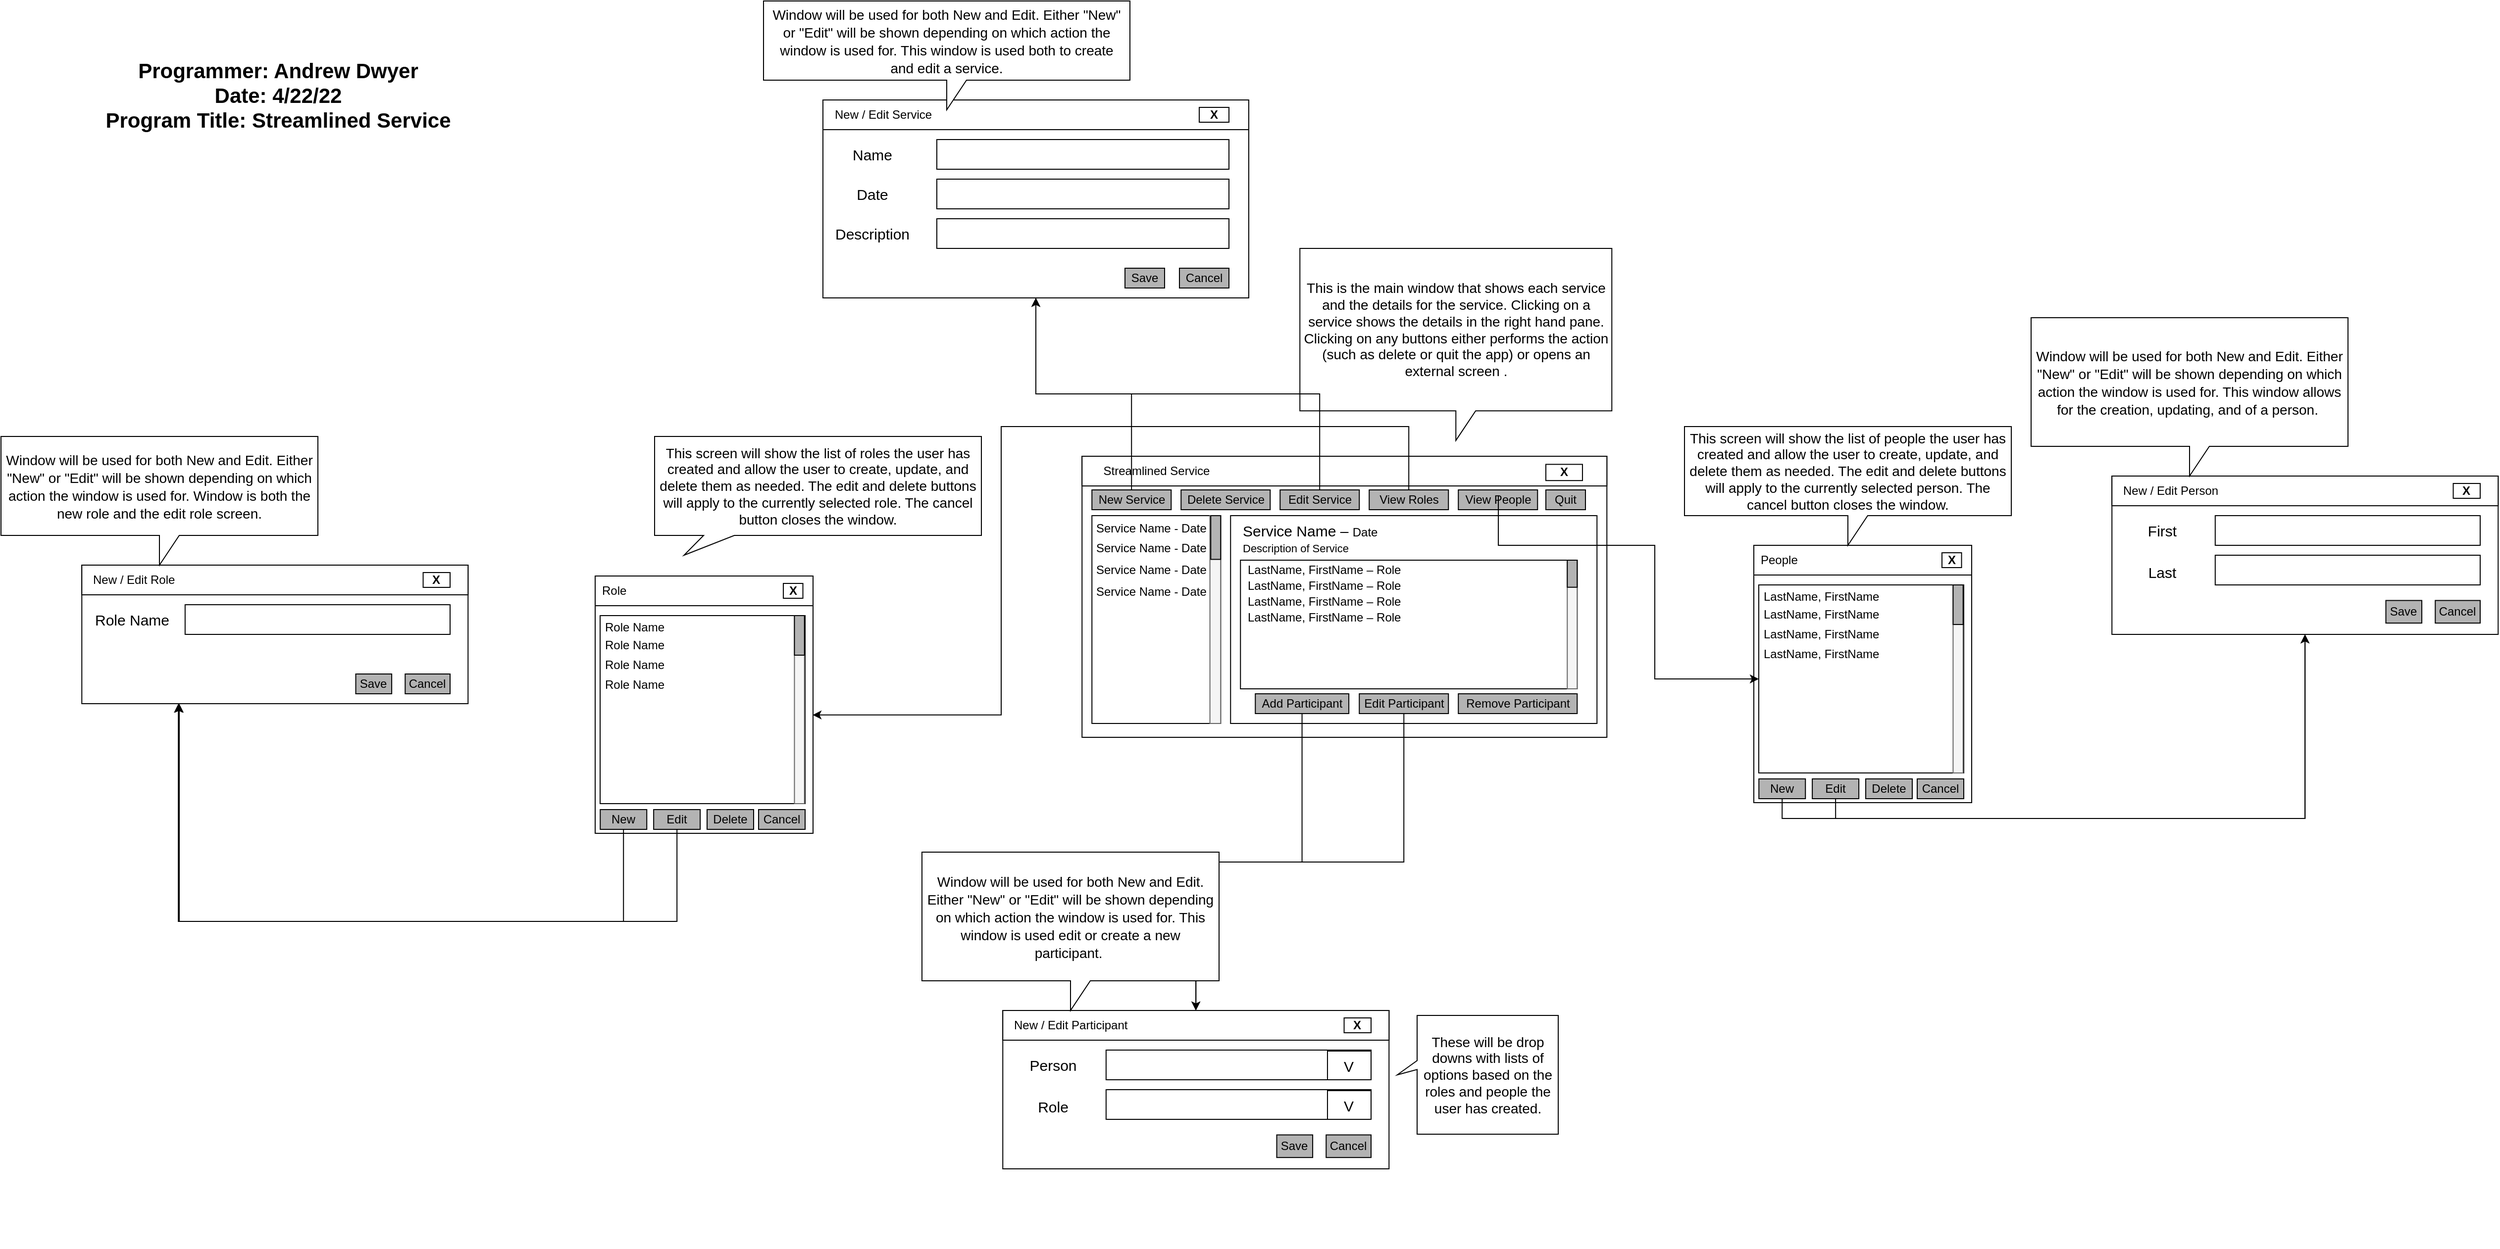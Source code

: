 <mxfile version="17.4.5" type="github">
  <diagram id="4OQi59Qm8AY1YfnPW1HK" name="Page-1">
    <mxGraphModel dx="1351" dy="841" grid="1" gridSize="10" guides="1" tooltips="1" connect="1" arrows="1" fold="1" page="1" pageScale="1" pageWidth="850" pageHeight="1100" math="0" shadow="0">
      <root>
        <mxCell id="0" />
        <mxCell id="1" parent="0" />
        <mxCell id="Rd3qPR3GxqKm1jp_kwzv-121" value="" style="group;" parent="1" vertex="1" connectable="0">
          <mxGeometry x="2060" y="400" width="471.63" height="330" as="geometry" />
        </mxCell>
        <mxCell id="Rd3qPR3GxqKm1jp_kwzv-69" value="" style="whiteSpace=wrap;html=1;container=1;" parent="Rd3qPR3GxqKm1jp_kwzv-121" vertex="1">
          <mxGeometry x="81.63" y="100" width="390" height="160" as="geometry" />
        </mxCell>
        <mxCell id="Rd3qPR3GxqKm1jp_kwzv-71" value="Save" style="whiteSpace=wrap;html=1;strokeColor=default;fillColor=#B3B3B3;" parent="Rd3qPR3GxqKm1jp_kwzv-69" vertex="1">
          <mxGeometry x="276.628" y="125.714" width="36.279" height="22.857" as="geometry" />
        </mxCell>
        <mxCell id="Rd3qPR3GxqKm1jp_kwzv-72" value="Cancel" style="whiteSpace=wrap;html=1;strokeColor=default;fillColor=#B3B3B3;" parent="Rd3qPR3GxqKm1jp_kwzv-69" vertex="1">
          <mxGeometry x="326.512" y="125.714" width="45.349" height="22.857" as="geometry" />
        </mxCell>
        <mxCell id="Rd3qPR3GxqKm1jp_kwzv-80" value="&lt;font style=&quot;font-size: 15px&quot;&gt;Last&lt;/font&gt;" style="text;html=1;strokeColor=none;fillColor=none;align=center;verticalAlign=middle;whiteSpace=wrap;fontSize=15;" parent="Rd3qPR3GxqKm1jp_kwzv-69" vertex="1">
          <mxGeometry x="9.07" y="79.999" width="82.56" height="34.286" as="geometry" />
        </mxCell>
        <mxCell id="Rd3qPR3GxqKm1jp_kwzv-73" value="" style="whiteSpace=wrap;html=1;" parent="Rd3qPR3GxqKm1jp_kwzv-121" vertex="1">
          <mxGeometry x="81.63" y="100" width="390.0" height="30" as="geometry" />
        </mxCell>
        <mxCell id="Rd3qPR3GxqKm1jp_kwzv-74" value="&lt;span&gt;New / Edit Person&lt;br&gt;&lt;/span&gt;" style="whiteSpace=wrap;html=1;fillColor=#FFFFFF;strokeColor=none;align=left;" parent="Rd3qPR3GxqKm1jp_kwzv-121" vertex="1">
          <mxGeometry x="90.7" y="105" width="299.302" height="20" as="geometry" />
        </mxCell>
        <mxCell id="Rd3qPR3GxqKm1jp_kwzv-75" value="&lt;b&gt;X&lt;/b&gt;" style="whiteSpace=wrap;html=1;fillColor=#FFFFFF;" parent="Rd3qPR3GxqKm1jp_kwzv-121" vertex="1">
          <mxGeometry x="426.281" y="107.5" width="27.209" height="15" as="geometry" />
        </mxCell>
        <mxCell id="Rd3qPR3GxqKm1jp_kwzv-76" value="&lt;font style=&quot;font-size: 15px&quot;&gt;First&lt;/font&gt;" style="text;html=1;strokeColor=none;fillColor=none;align=center;verticalAlign=middle;whiteSpace=wrap;fontSize=15;" parent="Rd3qPR3GxqKm1jp_kwzv-121" vertex="1">
          <mxGeometry x="90.7" y="140" width="82.56" height="30" as="geometry" />
        </mxCell>
        <mxCell id="Rd3qPR3GxqKm1jp_kwzv-77" value="" style="whiteSpace=wrap;html=1;" parent="Rd3qPR3GxqKm1jp_kwzv-121" vertex="1">
          <mxGeometry x="185.932" y="140" width="267.558" height="30" as="geometry" />
        </mxCell>
        <mxCell id="Rd3qPR3GxqKm1jp_kwzv-78" value="&lt;font style=&quot;font-size: 14px&quot;&gt;Window will be used for both New and Edit. Either &quot;New&quot; or &quot;Edit&quot; will be shown depending on which action the window is used for. This window allows for the creation, updating, and of a person.&amp;nbsp;&lt;/font&gt;" style="shape=callout;whiteSpace=wrap;html=1;perimeter=calloutPerimeter;fontSize=15;" parent="Rd3qPR3GxqKm1jp_kwzv-121" vertex="1">
          <mxGeometry y="-60" width="320" height="160" as="geometry" />
        </mxCell>
        <mxCell id="Rd3qPR3GxqKm1jp_kwzv-81" value="" style="whiteSpace=wrap;html=1;" parent="Rd3qPR3GxqKm1jp_kwzv-121" vertex="1">
          <mxGeometry x="185.932" y="180" width="267.558" height="30" as="geometry" />
        </mxCell>
        <mxCell id="Rd3qPR3GxqKm1jp_kwzv-124" value="" style="group;" parent="1" vertex="1" connectable="0">
          <mxGeometry x="10" y="490" width="471.63" height="320" as="geometry" />
        </mxCell>
        <mxCell id="Rd3qPR3GxqKm1jp_kwzv-54" value="" style="whiteSpace=wrap;html=1;container=1;" parent="Rd3qPR3GxqKm1jp_kwzv-124" vertex="1">
          <mxGeometry x="81.63" y="100" width="390" height="140" as="geometry" />
        </mxCell>
        <mxCell id="Rd3qPR3GxqKm1jp_kwzv-65" value="Save" style="whiteSpace=wrap;html=1;strokeColor=default;fillColor=#B3B3B3;" parent="Rd3qPR3GxqKm1jp_kwzv-54" vertex="1">
          <mxGeometry x="276.628" y="110" width="36.279" height="20" as="geometry" />
        </mxCell>
        <mxCell id="Rd3qPR3GxqKm1jp_kwzv-64" value="Cancel" style="whiteSpace=wrap;html=1;strokeColor=default;fillColor=#B3B3B3;" parent="Rd3qPR3GxqKm1jp_kwzv-54" vertex="1">
          <mxGeometry x="326.512" y="110" width="45.349" height="20" as="geometry" />
        </mxCell>
        <mxCell id="Rd3qPR3GxqKm1jp_kwzv-55" value="" style="whiteSpace=wrap;html=1;" parent="Rd3qPR3GxqKm1jp_kwzv-124" vertex="1">
          <mxGeometry x="81.63" y="100" width="390.0" height="30" as="geometry" />
        </mxCell>
        <mxCell id="Rd3qPR3GxqKm1jp_kwzv-56" value="&lt;span&gt;New / Edit Role&lt;br&gt;&lt;/span&gt;" style="whiteSpace=wrap;html=1;fillColor=#FFFFFF;strokeColor=none;align=left;" parent="Rd3qPR3GxqKm1jp_kwzv-124" vertex="1">
          <mxGeometry x="90.7" y="105" width="299.302" height="20" as="geometry" />
        </mxCell>
        <mxCell id="Rd3qPR3GxqKm1jp_kwzv-57" value="&lt;b&gt;X&lt;/b&gt;" style="whiteSpace=wrap;html=1;fillColor=#FFFFFF;" parent="Rd3qPR3GxqKm1jp_kwzv-124" vertex="1">
          <mxGeometry x="426.281" y="107.5" width="27.209" height="15" as="geometry" />
        </mxCell>
        <mxCell id="Rd3qPR3GxqKm1jp_kwzv-58" value="&lt;font style=&quot;font-size: 15px&quot;&gt;Role Name&lt;/font&gt;" style="text;html=1;strokeColor=none;fillColor=none;align=center;verticalAlign=middle;whiteSpace=wrap;fontSize=15;" parent="Rd3qPR3GxqKm1jp_kwzv-124" vertex="1">
          <mxGeometry x="90.7" y="140" width="82.56" height="30" as="geometry" />
        </mxCell>
        <mxCell id="Rd3qPR3GxqKm1jp_kwzv-59" value="" style="whiteSpace=wrap;html=1;" parent="Rd3qPR3GxqKm1jp_kwzv-124" vertex="1">
          <mxGeometry x="185.932" y="140" width="267.558" height="30" as="geometry" />
        </mxCell>
        <mxCell id="Rd3qPR3GxqKm1jp_kwzv-67" value="&lt;font style=&quot;font-size: 14px&quot;&gt;Window will be used for both New and Edit. Either &quot;New&quot; or &quot;Edit&quot; will be shown depending on which action the window is used for. Window is both the new role and the edit role screen.&lt;/font&gt;" style="shape=callout;whiteSpace=wrap;html=1;perimeter=calloutPerimeter;fontSize=15;" parent="Rd3qPR3GxqKm1jp_kwzv-124" vertex="1">
          <mxGeometry y="-30" width="320" height="130" as="geometry" />
        </mxCell>
        <mxCell id="Rd3qPR3GxqKm1jp_kwzv-141" value="" style="group;" parent="1" vertex="1" connectable="0">
          <mxGeometry x="1101.63" y="270" width="535" height="494" as="geometry" />
        </mxCell>
        <mxCell id="vdjSKUOgppkRG0CxjOew-1" value="" style="whiteSpace=wrap;html=1;" parent="Rd3qPR3GxqKm1jp_kwzv-141" vertex="1">
          <mxGeometry y="210" width="530" height="284" as="geometry" />
        </mxCell>
        <mxCell id="E74i4Yss6tRuVbI0QfsG-2" value="" style="whiteSpace=wrap;html=1;" parent="Rd3qPR3GxqKm1jp_kwzv-141" vertex="1">
          <mxGeometry y="210" width="530" height="30" as="geometry" />
        </mxCell>
        <mxCell id="E74i4Yss6tRuVbI0QfsG-7" value="&lt;span&gt;Streamlined Service&lt;/span&gt;" style="whiteSpace=wrap;html=1;fillColor=#FFFFFF;strokeColor=none;" parent="Rd3qPR3GxqKm1jp_kwzv-141" vertex="1">
          <mxGeometry x="7.206" y="214.082" width="135.581" height="21.846" as="geometry" />
        </mxCell>
        <mxCell id="E74i4Yss6tRuVbI0QfsG-8" value="&lt;b&gt;X&lt;/b&gt;" style="whiteSpace=wrap;html=1;fillColor=#FFFFFF;" parent="Rd3qPR3GxqKm1jp_kwzv-141" vertex="1">
          <mxGeometry x="468.372" y="218.192" width="36.977" height="16.385" as="geometry" />
        </mxCell>
        <mxCell id="E74i4Yss6tRuVbI0QfsG-9" value="" style="whiteSpace=wrap;html=1;fillColor=#FFFFFF;imageAspect=1;" parent="Rd3qPR3GxqKm1jp_kwzv-141" vertex="1">
          <mxGeometry x="150" y="270" width="370" height="210" as="geometry" />
        </mxCell>
        <mxCell id="E74i4Yss6tRuVbI0QfsG-20" value="" style="group;strokeColor=none;" parent="Rd3qPR3GxqKm1jp_kwzv-141" vertex="1" connectable="0">
          <mxGeometry x="10" y="270" width="130" height="210" as="geometry" />
        </mxCell>
        <mxCell id="E74i4Yss6tRuVbI0QfsG-18" value="" style="group;" parent="E74i4Yss6tRuVbI0QfsG-20" vertex="1" connectable="0">
          <mxGeometry width="130" height="210.0" as="geometry" />
        </mxCell>
        <mxCell id="E74i4Yss6tRuVbI0QfsG-14" value="" style="whiteSpace=wrap;html=1;fillColor=#FFFFFF;" parent="E74i4Yss6tRuVbI0QfsG-18" vertex="1">
          <mxGeometry width="130" height="210.0" as="geometry" />
        </mxCell>
        <mxCell id="E74i4Yss6tRuVbI0QfsG-15" value="" style="whiteSpace=wrap;html=1;fillColor=#f5f5f5;fontColor=#333333;strokeColor=#666666;" parent="E74i4Yss6tRuVbI0QfsG-18" vertex="1">
          <mxGeometry x="119.167" width="10.833" height="210.0" as="geometry" />
        </mxCell>
        <mxCell id="E74i4Yss6tRuVbI0QfsG-23" value="Service Name - Date" style="whiteSpace=wrap;html=1;align=left;strokeColor=none;" parent="E74i4Yss6tRuVbI0QfsG-18" vertex="1">
          <mxGeometry x="2" y="66.316" width="116" height="22.105" as="geometry" />
        </mxCell>
        <mxCell id="E74i4Yss6tRuVbI0QfsG-22" value="Service Name - Date" style="whiteSpace=wrap;html=1;align=left;strokeColor=none;" parent="E74i4Yss6tRuVbI0QfsG-18" vertex="1">
          <mxGeometry x="2" y="44.211" width="116" height="22.105" as="geometry" />
        </mxCell>
        <mxCell id="E74i4Yss6tRuVbI0QfsG-21" value="Service Name - Date" style="whiteSpace=wrap;html=1;align=left;strokeColor=none;" parent="E74i4Yss6tRuVbI0QfsG-18" vertex="1">
          <mxGeometry x="2" y="22.105" width="116" height="22.105" as="geometry" />
        </mxCell>
        <mxCell id="E74i4Yss6tRuVbI0QfsG-16" value="" style="whiteSpace=wrap;html=1;fillColor=#B3B3B3;" parent="E74i4Yss6tRuVbI0QfsG-18" vertex="1">
          <mxGeometry x="120" width="10" height="44.211" as="geometry" />
        </mxCell>
        <mxCell id="E74i4Yss6tRuVbI0QfsG-17" value="Service Name - Date" style="whiteSpace=wrap;html=1;align=left;strokeColor=none;" parent="E74i4Yss6tRuVbI0QfsG-20" vertex="1">
          <mxGeometry x="2" y="2.211" width="116" height="22.105" as="geometry" />
        </mxCell>
        <mxCell id="E74i4Yss6tRuVbI0QfsG-27" value="New Service" style="whiteSpace=wrap;html=1;strokeColor=default;fillColor=#B3B3B3;" parent="Rd3qPR3GxqKm1jp_kwzv-141" vertex="1">
          <mxGeometry x="10" y="244" width="80" height="20" as="geometry" />
        </mxCell>
        <mxCell id="Rd3qPR3GxqKm1jp_kwzv-98" value="Service Name – &lt;font style=&quot;font-size: 12px&quot;&gt;Date&lt;/font&gt;" style="text;html=1;strokeColor=none;fillColor=none;align=left;verticalAlign=middle;whiteSpace=wrap;fontSize=15;" parent="Rd3qPR3GxqKm1jp_kwzv-141" vertex="1">
          <mxGeometry x="160" y="270" width="140" height="30" as="geometry" />
        </mxCell>
        <mxCell id="Rd3qPR3GxqKm1jp_kwzv-101" value="Description of Service" style="text;html=1;strokeColor=none;fillColor=none;align=left;verticalAlign=middle;whiteSpace=wrap;fontSize=11;" parent="Rd3qPR3GxqKm1jp_kwzv-141" vertex="1">
          <mxGeometry x="160" y="290" width="331" height="25" as="geometry" />
        </mxCell>
        <mxCell id="Rd3qPR3GxqKm1jp_kwzv-112" value="Add&amp;nbsp;Participant" style="whiteSpace=wrap;html=1;strokeColor=default;fillColor=#B3B3B3;" parent="Rd3qPR3GxqKm1jp_kwzv-141" vertex="1">
          <mxGeometry x="175" y="450" width="94.42" height="20" as="geometry" />
        </mxCell>
        <mxCell id="Rd3qPR3GxqKm1jp_kwzv-114" value="Remove Participant" style="whiteSpace=wrap;html=1;strokeColor=default;fillColor=#B3B3B3;" parent="Rd3qPR3GxqKm1jp_kwzv-141" vertex="1">
          <mxGeometry x="380" y="450" width="120" height="20" as="geometry" />
        </mxCell>
        <mxCell id="Rd3qPR3GxqKm1jp_kwzv-113" value="Edit Participant" style="whiteSpace=wrap;html=1;strokeColor=default;fillColor=#B3B3B3;" parent="Rd3qPR3GxqKm1jp_kwzv-141" vertex="1">
          <mxGeometry x="280" y="450" width="90" height="20" as="geometry" />
        </mxCell>
        <mxCell id="Rd3qPR3GxqKm1jp_kwzv-133" value="&lt;font style=&quot;font-size: 14px&quot;&gt;This is the main window that shows each service and the details for the service. Clicking on a service shows the details in the right hand pane. Clicking on any buttons either performs the action (such as delete or quit the app) or opens an external screen .&lt;/font&gt;" style="shape=callout;whiteSpace=wrap;html=1;perimeter=calloutPerimeter;fontSize=12;" parent="Rd3qPR3GxqKm1jp_kwzv-141" vertex="1">
          <mxGeometry x="220" width="315" height="194.08" as="geometry" />
        </mxCell>
        <mxCell id="E74i4Yss6tRuVbI0QfsG-31" value="Quit" style="whiteSpace=wrap;html=1;strokeColor=default;fillColor=#B3B3B3;" parent="Rd3qPR3GxqKm1jp_kwzv-141" vertex="1">
          <mxGeometry x="468.37" y="244" width="40" height="20" as="geometry" />
        </mxCell>
        <mxCell id="E74i4Yss6tRuVbI0QfsG-30" value="View People" style="whiteSpace=wrap;html=1;strokeColor=default;fillColor=#B3B3B3;" parent="Rd3qPR3GxqKm1jp_kwzv-141" vertex="1">
          <mxGeometry x="380" y="244" width="80" height="20" as="geometry" />
        </mxCell>
        <mxCell id="E74i4Yss6tRuVbI0QfsG-29" value="View Roles" style="whiteSpace=wrap;html=1;strokeColor=default;fillColor=#B3B3B3;" parent="Rd3qPR3GxqKm1jp_kwzv-141" vertex="1">
          <mxGeometry x="290" y="244" width="80" height="20" as="geometry" />
        </mxCell>
        <mxCell id="Rd3qPR3GxqKm1jp_kwzv-153" value="Edit Service" style="whiteSpace=wrap;html=1;strokeColor=default;fillColor=#B3B3B3;" parent="Rd3qPR3GxqKm1jp_kwzv-141" vertex="1">
          <mxGeometry x="200" y="244" width="80" height="20" as="geometry" />
        </mxCell>
        <mxCell id="Rd3qPR3GxqKm1jp_kwzv-142" value="" style="group;" parent="1" vertex="1" connectable="0">
          <mxGeometry x="780" y="20" width="490" height="300" as="geometry" />
        </mxCell>
        <mxCell id="Rd3qPR3GxqKm1jp_kwzv-51" value="" style="group;" parent="Rd3qPR3GxqKm1jp_kwzv-142" vertex="1" connectable="0">
          <mxGeometry x="60" y="100" width="430" height="200" as="geometry" />
        </mxCell>
        <mxCell id="E74i4Yss6tRuVbI0QfsG-34" value="" style="whiteSpace=wrap;html=1;container=1;" parent="Rd3qPR3GxqKm1jp_kwzv-51" vertex="1">
          <mxGeometry width="430" height="200" as="geometry" />
        </mxCell>
        <mxCell id="E74i4Yss6tRuVbI0QfsG-35" value="" style="whiteSpace=wrap;html=1;" parent="Rd3qPR3GxqKm1jp_kwzv-51" vertex="1">
          <mxGeometry width="430" height="30" as="geometry" />
        </mxCell>
        <mxCell id="E74i4Yss6tRuVbI0QfsG-36" value="&lt;span&gt;New / Edit Service&lt;br&gt;&lt;/span&gt;" style="whiteSpace=wrap;html=1;fillColor=#FFFFFF;strokeColor=none;align=left;" parent="Rd3qPR3GxqKm1jp_kwzv-51" vertex="1">
          <mxGeometry x="10" y="5" width="330" height="20" as="geometry" />
        </mxCell>
        <mxCell id="E74i4Yss6tRuVbI0QfsG-37" value="&lt;b&gt;X&lt;/b&gt;" style="whiteSpace=wrap;html=1;fillColor=#FFFFFF;" parent="Rd3qPR3GxqKm1jp_kwzv-51" vertex="1">
          <mxGeometry x="380" y="7.5" width="30" height="15" as="geometry" />
        </mxCell>
        <mxCell id="Rd3qPR3GxqKm1jp_kwzv-2" value="Name" style="text;html=1;strokeColor=none;fillColor=none;align=center;verticalAlign=middle;whiteSpace=wrap;fontSize=15;" parent="Rd3qPR3GxqKm1jp_kwzv-51" vertex="1">
          <mxGeometry x="20" y="40" width="60" height="30" as="geometry" />
        </mxCell>
        <mxCell id="Rd3qPR3GxqKm1jp_kwzv-3" value="" style="whiteSpace=wrap;html=1;" parent="Rd3qPR3GxqKm1jp_kwzv-51" vertex="1">
          <mxGeometry x="115" y="40" width="295" height="30" as="geometry" />
        </mxCell>
        <mxCell id="Rd3qPR3GxqKm1jp_kwzv-4" value="Date" style="text;html=1;strokeColor=none;fillColor=none;align=center;verticalAlign=middle;whiteSpace=wrap;fontSize=15;" parent="Rd3qPR3GxqKm1jp_kwzv-51" vertex="1">
          <mxGeometry x="20" y="80" width="60" height="30" as="geometry" />
        </mxCell>
        <mxCell id="Rd3qPR3GxqKm1jp_kwzv-5" value="" style="whiteSpace=wrap;html=1;" parent="Rd3qPR3GxqKm1jp_kwzv-51" vertex="1">
          <mxGeometry x="115" y="80" width="295" height="30" as="geometry" />
        </mxCell>
        <mxCell id="Rd3qPR3GxqKm1jp_kwzv-6" value="Description" style="text;html=1;strokeColor=none;fillColor=none;align=center;verticalAlign=middle;whiteSpace=wrap;fontSize=15;" parent="Rd3qPR3GxqKm1jp_kwzv-51" vertex="1">
          <mxGeometry x="20" y="120" width="60" height="30" as="geometry" />
        </mxCell>
        <mxCell id="Rd3qPR3GxqKm1jp_kwzv-7" value="" style="whiteSpace=wrap;html=1;" parent="Rd3qPR3GxqKm1jp_kwzv-51" vertex="1">
          <mxGeometry x="115" y="120" width="295" height="30" as="geometry" />
        </mxCell>
        <mxCell id="Rd3qPR3GxqKm1jp_kwzv-10" value="Cancel" style="whiteSpace=wrap;html=1;strokeColor=default;fillColor=#B3B3B3;" parent="Rd3qPR3GxqKm1jp_kwzv-51" vertex="1">
          <mxGeometry x="360" y="170" width="50" height="20" as="geometry" />
        </mxCell>
        <mxCell id="Rd3qPR3GxqKm1jp_kwzv-13" value="Save" style="whiteSpace=wrap;html=1;strokeColor=default;fillColor=#B3B3B3;" parent="Rd3qPR3GxqKm1jp_kwzv-51" vertex="1">
          <mxGeometry x="305" y="170" width="40" height="20" as="geometry" />
        </mxCell>
        <mxCell id="Rd3qPR3GxqKm1jp_kwzv-52" value="&lt;font style=&quot;font-size: 14px&quot;&gt;Window will be used for both New and Edit. Either &quot;New&quot; or &quot;Edit&quot; will be shown depending on which action the window is used for. This window is used both to create and edit a service.&lt;/font&gt;" style="shape=callout;whiteSpace=wrap;html=1;perimeter=calloutPerimeter;fontSize=15;spacingRight=4;spacingLeft=4;spacingTop=0;spacing=4;" parent="Rd3qPR3GxqKm1jp_kwzv-142" vertex="1">
          <mxGeometry width="370" height="110" as="geometry" />
        </mxCell>
        <mxCell id="Rd3qPR3GxqKm1jp_kwzv-143" value="" style="group;" parent="1" vertex="1" connectable="0">
          <mxGeometry x="610" y="460" width="390" height="401" as="geometry" />
        </mxCell>
        <mxCell id="E74i4Yss6tRuVbI0QfsG-38" value="" style="group;" parent="Rd3qPR3GxqKm1jp_kwzv-143" vertex="1" connectable="0">
          <mxGeometry y="141" width="220" height="260" as="geometry" />
        </mxCell>
        <mxCell id="E74i4Yss6tRuVbI0QfsG-39" value="" style="whiteSpace=wrap;html=1;" parent="E74i4Yss6tRuVbI0QfsG-38" vertex="1">
          <mxGeometry width="220" height="260" as="geometry" />
        </mxCell>
        <mxCell id="E74i4Yss6tRuVbI0QfsG-40" value="" style="whiteSpace=wrap;html=1;" parent="E74i4Yss6tRuVbI0QfsG-38" vertex="1">
          <mxGeometry width="220" height="30" as="geometry" />
        </mxCell>
        <mxCell id="E74i4Yss6tRuVbI0QfsG-41" value="&lt;span&gt;Role&lt;/span&gt;" style="whiteSpace=wrap;html=1;fillColor=#FFFFFF;strokeColor=none;align=left;" parent="E74i4Yss6tRuVbI0QfsG-38" vertex="1">
          <mxGeometry x="5.12" y="5" width="154.88" height="20" as="geometry" />
        </mxCell>
        <mxCell id="E74i4Yss6tRuVbI0QfsG-42" value="&lt;b&gt;X&lt;/b&gt;" style="whiteSpace=wrap;html=1;fillColor=#FFFFFF;" parent="E74i4Yss6tRuVbI0QfsG-38" vertex="1">
          <mxGeometry x="190" y="7.5" width="19.77" height="15" as="geometry" />
        </mxCell>
        <mxCell id="Rd3qPR3GxqKm1jp_kwzv-14" value="" style="group;strokeColor=none;" parent="E74i4Yss6tRuVbI0QfsG-38" vertex="1" connectable="0">
          <mxGeometry x="5" y="40" width="207" height="190" as="geometry" />
        </mxCell>
        <mxCell id="Rd3qPR3GxqKm1jp_kwzv-15" value="" style="group;" parent="Rd3qPR3GxqKm1jp_kwzv-14" vertex="1" connectable="0">
          <mxGeometry width="207.0" height="190.0" as="geometry" />
        </mxCell>
        <mxCell id="Rd3qPR3GxqKm1jp_kwzv-16" value="" style="whiteSpace=wrap;html=1;fillColor=#FFFFFF;" parent="Rd3qPR3GxqKm1jp_kwzv-15" vertex="1">
          <mxGeometry width="207.0" height="190.0" as="geometry" />
        </mxCell>
        <mxCell id="Rd3qPR3GxqKm1jp_kwzv-17" value="" style="whiteSpace=wrap;html=1;fillColor=#f5f5f5;fontColor=#333333;strokeColor=#666666;" parent="Rd3qPR3GxqKm1jp_kwzv-15" vertex="1">
          <mxGeometry x="196.227" width="10.115" height="190" as="geometry" />
        </mxCell>
        <mxCell id="Rd3qPR3GxqKm1jp_kwzv-18" value="Role Name" style="whiteSpace=wrap;html=1;align=left;strokeColor=none;" parent="Rd3qPR3GxqKm1jp_kwzv-15" vertex="1">
          <mxGeometry x="3.185" y="60.0" width="184.708" height="20.0" as="geometry" />
        </mxCell>
        <mxCell id="Rd3qPR3GxqKm1jp_kwzv-19" value="Role Name" style="whiteSpace=wrap;html=1;align=left;strokeColor=none;" parent="Rd3qPR3GxqKm1jp_kwzv-15" vertex="1">
          <mxGeometry x="3.185" y="40.0" width="184.708" height="20.0" as="geometry" />
        </mxCell>
        <mxCell id="Rd3qPR3GxqKm1jp_kwzv-20" value="Role Name" style="whiteSpace=wrap;html=1;align=left;strokeColor=none;" parent="Rd3qPR3GxqKm1jp_kwzv-15" vertex="1">
          <mxGeometry x="3.185" y="20.0" width="184.708" height="20.0" as="geometry" />
        </mxCell>
        <mxCell id="Rd3qPR3GxqKm1jp_kwzv-21" value="" style="whiteSpace=wrap;html=1;fillColor=#B3B3B3;" parent="Rd3qPR3GxqKm1jp_kwzv-15" vertex="1">
          <mxGeometry x="196.227" width="10.115" height="40" as="geometry" />
        </mxCell>
        <mxCell id="Rd3qPR3GxqKm1jp_kwzv-22" value="Role Name" style="whiteSpace=wrap;html=1;align=left;strokeColor=none;" parent="Rd3qPR3GxqKm1jp_kwzv-14" vertex="1">
          <mxGeometry x="3.185" y="2" width="184.708" height="20.0" as="geometry" />
        </mxCell>
        <mxCell id="Rd3qPR3GxqKm1jp_kwzv-23" value="Cancel" style="whiteSpace=wrap;html=1;strokeColor=default;fillColor=#B3B3B3;flipH=1;" parent="E74i4Yss6tRuVbI0QfsG-38" vertex="1">
          <mxGeometry x="165" y="236" width="47" height="20" as="geometry" />
        </mxCell>
        <mxCell id="Rd3qPR3GxqKm1jp_kwzv-24" value="Delete" style="whiteSpace=wrap;html=1;strokeColor=default;fillColor=#B3B3B3;flipH=1;" parent="E74i4Yss6tRuVbI0QfsG-38" vertex="1">
          <mxGeometry x="113" y="236" width="47" height="20" as="geometry" />
        </mxCell>
        <mxCell id="Rd3qPR3GxqKm1jp_kwzv-25" value="Edit" style="whiteSpace=wrap;html=1;strokeColor=default;fillColor=#B3B3B3;flipH=1;" parent="E74i4Yss6tRuVbI0QfsG-38" vertex="1">
          <mxGeometry x="59.06" y="236" width="47" height="20" as="geometry" />
        </mxCell>
        <mxCell id="Rd3qPR3GxqKm1jp_kwzv-26" value="New" style="whiteSpace=wrap;html=1;strokeColor=default;fillColor=#B3B3B3;flipH=1;" parent="E74i4Yss6tRuVbI0QfsG-38" vertex="1">
          <mxGeometry x="5.12" y="236" width="47" height="20" as="geometry" />
        </mxCell>
        <mxCell id="Rd3qPR3GxqKm1jp_kwzv-136" value="This screen will show the list of roles the user has created and allow the user to create, update, and delete them as needed. The edit and delete buttons will apply to the currently selected role. The cancel button closes the window." style="shape=callout;whiteSpace=wrap;html=1;perimeter=calloutPerimeter;fontSize=14;size=20;position=0.15;position2=0.09;base=31;" parent="Rd3qPR3GxqKm1jp_kwzv-143" vertex="1">
          <mxGeometry x="60" width="330" height="120" as="geometry" />
        </mxCell>
        <mxCell id="Rd3qPR3GxqKm1jp_kwzv-144" value="" style="group;" parent="1" vertex="1" connectable="0">
          <mxGeometry x="1710" y="450" width="330" height="380" as="geometry" />
        </mxCell>
        <mxCell id="Rd3qPR3GxqKm1jp_kwzv-28" value="" style="group;" parent="Rd3qPR3GxqKm1jp_kwzv-144" vertex="1" connectable="0">
          <mxGeometry x="70" y="120" width="220" height="260" as="geometry" />
        </mxCell>
        <mxCell id="Rd3qPR3GxqKm1jp_kwzv-29" value="" style="whiteSpace=wrap;html=1;" parent="Rd3qPR3GxqKm1jp_kwzv-28" vertex="1">
          <mxGeometry width="220" height="260" as="geometry" />
        </mxCell>
        <mxCell id="Rd3qPR3GxqKm1jp_kwzv-30" value="" style="whiteSpace=wrap;html=1;" parent="Rd3qPR3GxqKm1jp_kwzv-28" vertex="1">
          <mxGeometry width="220" height="30" as="geometry" />
        </mxCell>
        <mxCell id="Rd3qPR3GxqKm1jp_kwzv-31" value="&lt;span&gt;People&lt;/span&gt;" style="whiteSpace=wrap;html=1;fillColor=#FFFFFF;strokeColor=none;align=left;" parent="Rd3qPR3GxqKm1jp_kwzv-28" vertex="1">
          <mxGeometry x="5.12" y="5" width="154.88" height="20" as="geometry" />
        </mxCell>
        <mxCell id="Rd3qPR3GxqKm1jp_kwzv-32" value="&lt;b&gt;X&lt;/b&gt;" style="whiteSpace=wrap;html=1;fillColor=#FFFFFF;" parent="Rd3qPR3GxqKm1jp_kwzv-28" vertex="1">
          <mxGeometry x="190" y="7.5" width="19.77" height="15" as="geometry" />
        </mxCell>
        <mxCell id="Rd3qPR3GxqKm1jp_kwzv-33" value="" style="group;strokeColor=none;" parent="Rd3qPR3GxqKm1jp_kwzv-28" vertex="1" connectable="0">
          <mxGeometry x="5" y="40" width="207" height="190" as="geometry" />
        </mxCell>
        <mxCell id="Rd3qPR3GxqKm1jp_kwzv-34" value="" style="group;" parent="Rd3qPR3GxqKm1jp_kwzv-33" vertex="1" connectable="0">
          <mxGeometry width="207.0" height="190.0" as="geometry" />
        </mxCell>
        <mxCell id="Rd3qPR3GxqKm1jp_kwzv-35" value="" style="whiteSpace=wrap;html=1;fillColor=#FFFFFF;" parent="Rd3qPR3GxqKm1jp_kwzv-34" vertex="1">
          <mxGeometry width="207.0" height="190.0" as="geometry" />
        </mxCell>
        <mxCell id="Rd3qPR3GxqKm1jp_kwzv-36" value="" style="whiteSpace=wrap;html=1;fillColor=#f5f5f5;fontColor=#333333;strokeColor=#666666;" parent="Rd3qPR3GxqKm1jp_kwzv-34" vertex="1">
          <mxGeometry x="196.227" width="10.115" height="190" as="geometry" />
        </mxCell>
        <mxCell id="Rd3qPR3GxqKm1jp_kwzv-37" value="LastName, FirstName" style="whiteSpace=wrap;html=1;align=left;strokeColor=none;" parent="Rd3qPR3GxqKm1jp_kwzv-34" vertex="1">
          <mxGeometry x="3.185" y="60.0" width="184.708" height="20.0" as="geometry" />
        </mxCell>
        <mxCell id="Rd3qPR3GxqKm1jp_kwzv-38" value="LastName, FirstName" style="whiteSpace=wrap;html=1;align=left;strokeColor=none;" parent="Rd3qPR3GxqKm1jp_kwzv-34" vertex="1">
          <mxGeometry x="3.18" y="40" width="184.71" height="20" as="geometry" />
        </mxCell>
        <mxCell id="Rd3qPR3GxqKm1jp_kwzv-39" value="LastName, FirstName" style="whiteSpace=wrap;html=1;align=left;strokeColor=none;" parent="Rd3qPR3GxqKm1jp_kwzv-34" vertex="1">
          <mxGeometry x="3.185" y="20.0" width="184.708" height="20.0" as="geometry" />
        </mxCell>
        <mxCell id="Rd3qPR3GxqKm1jp_kwzv-40" value="" style="whiteSpace=wrap;html=1;fillColor=#B3B3B3;" parent="Rd3qPR3GxqKm1jp_kwzv-34" vertex="1">
          <mxGeometry x="196.227" width="10.115" height="40" as="geometry" />
        </mxCell>
        <mxCell id="Rd3qPR3GxqKm1jp_kwzv-41" value="LastName, FirstName" style="whiteSpace=wrap;html=1;align=left;strokeColor=none;" parent="Rd3qPR3GxqKm1jp_kwzv-33" vertex="1">
          <mxGeometry x="3.185" y="2" width="184.708" height="20.0" as="geometry" />
        </mxCell>
        <mxCell id="Rd3qPR3GxqKm1jp_kwzv-42" value="Cancel" style="whiteSpace=wrap;html=1;strokeColor=default;fillColor=#B3B3B3;flipH=1;" parent="Rd3qPR3GxqKm1jp_kwzv-28" vertex="1">
          <mxGeometry x="165" y="236" width="47" height="20" as="geometry" />
        </mxCell>
        <mxCell id="Rd3qPR3GxqKm1jp_kwzv-43" value="Delete" style="whiteSpace=wrap;html=1;strokeColor=default;fillColor=#B3B3B3;flipH=1;" parent="Rd3qPR3GxqKm1jp_kwzv-28" vertex="1">
          <mxGeometry x="113" y="236" width="47" height="20" as="geometry" />
        </mxCell>
        <mxCell id="Rd3qPR3GxqKm1jp_kwzv-44" value="Edit" style="whiteSpace=wrap;html=1;strokeColor=default;fillColor=#B3B3B3;flipH=1;" parent="Rd3qPR3GxqKm1jp_kwzv-28" vertex="1">
          <mxGeometry x="59.06" y="236" width="47" height="20" as="geometry" />
        </mxCell>
        <mxCell id="Rd3qPR3GxqKm1jp_kwzv-45" value="New" style="whiteSpace=wrap;html=1;strokeColor=default;fillColor=#B3B3B3;flipH=1;" parent="Rd3qPR3GxqKm1jp_kwzv-28" vertex="1">
          <mxGeometry x="5.12" y="236" width="47" height="20" as="geometry" />
        </mxCell>
        <mxCell id="Rd3qPR3GxqKm1jp_kwzv-135" value="This screen will show the list of people the user has created and allow the user to create, update, and delete them as needed. The edit and delete buttons will apply to the currently selected person. The cancel button closes the window." style="shape=callout;whiteSpace=wrap;html=1;perimeter=calloutPerimeter;fontSize=14;" parent="Rd3qPR3GxqKm1jp_kwzv-144" vertex="1">
          <mxGeometry width="330" height="120" as="geometry" />
        </mxCell>
        <mxCell id="E74i4Yss6tRuVbI0QfsG-28" value="Delete Service" style="whiteSpace=wrap;html=1;strokeColor=default;fillColor=#B3B3B3;" parent="1" vertex="1">
          <mxGeometry x="1201.63" y="514" width="90" height="20" as="geometry" />
        </mxCell>
        <mxCell id="Rd3qPR3GxqKm1jp_kwzv-102" value="" style="group;strokeColor=none;" parent="1" vertex="1" connectable="0">
          <mxGeometry x="1261.63" y="585" width="340" height="130" as="geometry" />
        </mxCell>
        <mxCell id="Rd3qPR3GxqKm1jp_kwzv-103" value="" style="group;" parent="Rd3qPR3GxqKm1jp_kwzv-102" vertex="1" connectable="0">
          <mxGeometry width="340" height="130.0" as="geometry" />
        </mxCell>
        <mxCell id="Rd3qPR3GxqKm1jp_kwzv-104" value="" style="whiteSpace=wrap;html=1;fillColor=#FFFFFF;" parent="Rd3qPR3GxqKm1jp_kwzv-103" vertex="1">
          <mxGeometry width="340" height="130.0" as="geometry" />
        </mxCell>
        <mxCell id="Rd3qPR3GxqKm1jp_kwzv-105" value="" style="whiteSpace=wrap;html=1;fillColor=#f5f5f5;fontColor=#333333;strokeColor=#666666;" parent="Rd3qPR3GxqKm1jp_kwzv-103" vertex="1">
          <mxGeometry x="329.997" width="10" height="130.0" as="geometry" />
        </mxCell>
        <mxCell id="Rd3qPR3GxqKm1jp_kwzv-107" value="LastName, FirstName – Role" style="whiteSpace=wrap;html=1;align=left;strokeColor=none;" parent="Rd3qPR3GxqKm1jp_kwzv-103" vertex="1">
          <mxGeometry x="5.231" y="33.998" width="303.385" height="16" as="geometry" />
        </mxCell>
        <mxCell id="Rd3qPR3GxqKm1jp_kwzv-108" value="LastName, FirstName – Role" style="whiteSpace=wrap;html=1;align=left;strokeColor=none;" parent="Rd3qPR3GxqKm1jp_kwzv-103" vertex="1">
          <mxGeometry x="5.231" y="17.994" width="303.385" height="16" as="geometry" />
        </mxCell>
        <mxCell id="Rd3qPR3GxqKm1jp_kwzv-109" value="" style="whiteSpace=wrap;html=1;fillColor=#B3B3B3;" parent="Rd3qPR3GxqKm1jp_kwzv-103" vertex="1">
          <mxGeometry x="329.996" width="10" height="27.368" as="geometry" />
        </mxCell>
        <mxCell id="Rd3qPR3GxqKm1jp_kwzv-106" value="LastName, FirstName – Role" style="whiteSpace=wrap;html=1;align=left;strokeColor=none;" parent="Rd3qPR3GxqKm1jp_kwzv-103" vertex="1">
          <mxGeometry x="5.231" y="50.003" width="303.385" height="16" as="geometry" />
        </mxCell>
        <mxCell id="Rd3qPR3GxqKm1jp_kwzv-110" value="LastName, FirstName – Role" style="whiteSpace=wrap;html=1;align=left;strokeColor=none;" parent="Rd3qPR3GxqKm1jp_kwzv-103" vertex="1">
          <mxGeometry x="5.231" y="1.998" width="303.385" height="16" as="geometry" />
        </mxCell>
        <mxCell id="Rd3qPR3GxqKm1jp_kwzv-156" style="edgeStyle=orthogonalEdgeStyle;rounded=0;orthogonalLoop=1;jettySize=auto;html=1;exitX=0.5;exitY=0;exitDx=0;exitDy=0;" parent="1" source="E74i4Yss6tRuVbI0QfsG-27" target="E74i4Yss6tRuVbI0QfsG-34" edge="1">
          <mxGeometry relative="1" as="geometry" />
        </mxCell>
        <mxCell id="Rd3qPR3GxqKm1jp_kwzv-157" style="edgeStyle=orthogonalEdgeStyle;rounded=0;orthogonalLoop=1;jettySize=auto;html=1;exitX=0.5;exitY=0;exitDx=0;exitDy=0;" parent="1" source="Rd3qPR3GxqKm1jp_kwzv-153" target="E74i4Yss6tRuVbI0QfsG-34" edge="1">
          <mxGeometry relative="1" as="geometry" />
        </mxCell>
        <mxCell id="Rd3qPR3GxqKm1jp_kwzv-159" style="edgeStyle=orthogonalEdgeStyle;rounded=0;orthogonalLoop=1;jettySize=auto;html=1;entryX=0;entryY=0.5;entryDx=0;entryDy=0;" parent="1" target="Rd3qPR3GxqKm1jp_kwzv-35" edge="1">
          <mxGeometry relative="1" as="geometry">
            <mxPoint x="1522" y="520" as="sourcePoint" />
            <Array as="points">
              <mxPoint x="1522" y="570" />
              <mxPoint x="1680" y="570" />
              <mxPoint x="1680" y="705" />
            </Array>
          </mxGeometry>
        </mxCell>
        <mxCell id="Rd3qPR3GxqKm1jp_kwzv-160" style="edgeStyle=orthogonalEdgeStyle;rounded=0;orthogonalLoop=1;jettySize=auto;html=1;exitX=0.5;exitY=1;exitDx=0;exitDy=0;" parent="1" source="Rd3qPR3GxqKm1jp_kwzv-45" target="Rd3qPR3GxqKm1jp_kwzv-69" edge="1">
          <mxGeometry relative="1" as="geometry" />
        </mxCell>
        <mxCell id="Rd3qPR3GxqKm1jp_kwzv-161" style="edgeStyle=orthogonalEdgeStyle;rounded=0;orthogonalLoop=1;jettySize=auto;html=1;exitX=0.5;exitY=1;exitDx=0;exitDy=0;" parent="1" source="Rd3qPR3GxqKm1jp_kwzv-44" target="Rd3qPR3GxqKm1jp_kwzv-69" edge="1">
          <mxGeometry relative="1" as="geometry" />
        </mxCell>
        <mxCell id="Rd3qPR3GxqKm1jp_kwzv-162" style="edgeStyle=orthogonalEdgeStyle;rounded=0;orthogonalLoop=1;jettySize=auto;html=1;" parent="1" source="Rd3qPR3GxqKm1jp_kwzv-112" target="Rd3qPR3GxqKm1jp_kwzv-88" edge="1">
          <mxGeometry relative="1" as="geometry" />
        </mxCell>
        <mxCell id="Rd3qPR3GxqKm1jp_kwzv-163" style="edgeStyle=orthogonalEdgeStyle;rounded=0;orthogonalLoop=1;jettySize=auto;html=1;exitX=0.5;exitY=1;exitDx=0;exitDy=0;" parent="1" source="Rd3qPR3GxqKm1jp_kwzv-113" target="Rd3qPR3GxqKm1jp_kwzv-88" edge="1">
          <mxGeometry relative="1" as="geometry" />
        </mxCell>
        <mxCell id="Rd3qPR3GxqKm1jp_kwzv-137" value="" style="group;" parent="1" vertex="1" connectable="0">
          <mxGeometry x="940.0" y="940" width="642.5" height="340" as="geometry" />
        </mxCell>
        <mxCell id="Rd3qPR3GxqKm1jp_kwzv-122" value="" style="group;" parent="Rd3qPR3GxqKm1jp_kwzv-137" vertex="1" connectable="0">
          <mxGeometry width="470" height="340" as="geometry" />
        </mxCell>
        <mxCell id="Rd3qPR3GxqKm1jp_kwzv-83" value="" style="whiteSpace=wrap;html=1;container=1;" parent="Rd3qPR3GxqKm1jp_kwzv-122" vertex="1">
          <mxGeometry x="81.63" y="100" width="390" height="160" as="geometry" />
        </mxCell>
        <mxCell id="Rd3qPR3GxqKm1jp_kwzv-85" value="Save" style="whiteSpace=wrap;html=1;strokeColor=default;fillColor=#B3B3B3;" parent="Rd3qPR3GxqKm1jp_kwzv-83" vertex="1">
          <mxGeometry x="276.628" y="125.714" width="36.279" height="22.857" as="geometry" />
        </mxCell>
        <mxCell id="Rd3qPR3GxqKm1jp_kwzv-86" value="Cancel" style="whiteSpace=wrap;html=1;strokeColor=default;fillColor=#B3B3B3;" parent="Rd3qPR3GxqKm1jp_kwzv-83" vertex="1">
          <mxGeometry x="326.512" y="125.714" width="45.349" height="22.857" as="geometry" />
        </mxCell>
        <mxCell id="Rd3qPR3GxqKm1jp_kwzv-87" value="&lt;font style=&quot;font-size: 15px&quot;&gt;Role&lt;/font&gt;" style="text;html=1;strokeColor=none;fillColor=none;align=center;verticalAlign=middle;whiteSpace=wrap;fontSize=15;" parent="Rd3qPR3GxqKm1jp_kwzv-83" vertex="1">
          <mxGeometry x="9.07" y="79.999" width="82.56" height="34.286" as="geometry" />
        </mxCell>
        <mxCell id="Rd3qPR3GxqKm1jp_kwzv-88" value="" style="whiteSpace=wrap;html=1;" parent="Rd3qPR3GxqKm1jp_kwzv-122" vertex="1">
          <mxGeometry x="81.63" y="100" width="390.0" height="30" as="geometry" />
        </mxCell>
        <mxCell id="Rd3qPR3GxqKm1jp_kwzv-89" value="&lt;span&gt;New / Edit Participant&lt;br&gt;&lt;/span&gt;" style="whiteSpace=wrap;html=1;fillColor=#FFFFFF;strokeColor=none;align=left;" parent="Rd3qPR3GxqKm1jp_kwzv-122" vertex="1">
          <mxGeometry x="90.7" y="105" width="299.302" height="20" as="geometry" />
        </mxCell>
        <mxCell id="Rd3qPR3GxqKm1jp_kwzv-90" value="&lt;b&gt;X&lt;/b&gt;" style="whiteSpace=wrap;html=1;fillColor=#FFFFFF;" parent="Rd3qPR3GxqKm1jp_kwzv-122" vertex="1">
          <mxGeometry x="426.281" y="107.5" width="27.209" height="15" as="geometry" />
        </mxCell>
        <mxCell id="Rd3qPR3GxqKm1jp_kwzv-91" value="&lt;font style=&quot;font-size: 15px&quot;&gt;Person&lt;/font&gt;" style="text;html=1;strokeColor=none;fillColor=none;align=center;verticalAlign=middle;whiteSpace=wrap;fontSize=15;" parent="Rd3qPR3GxqKm1jp_kwzv-122" vertex="1">
          <mxGeometry x="90.7" y="140" width="82.56" height="30" as="geometry" />
        </mxCell>
        <mxCell id="Rd3qPR3GxqKm1jp_kwzv-92" value="" style="whiteSpace=wrap;html=1;" parent="Rd3qPR3GxqKm1jp_kwzv-122" vertex="1">
          <mxGeometry x="185.932" y="140" width="267.558" height="30" as="geometry" />
        </mxCell>
        <mxCell id="Rd3qPR3GxqKm1jp_kwzv-95" value="" style="whiteSpace=wrap;html=1;" parent="Rd3qPR3GxqKm1jp_kwzv-122" vertex="1">
          <mxGeometry x="185.932" y="180" width="267.558" height="30" as="geometry" />
        </mxCell>
        <mxCell id="Rd3qPR3GxqKm1jp_kwzv-96" value="V" style="whiteSpace=wrap;html=1;fontSize=15;" parent="Rd3qPR3GxqKm1jp_kwzv-122" vertex="1">
          <mxGeometry x="409.49" y="181" width="44" height="29" as="geometry" />
        </mxCell>
        <mxCell id="Rd3qPR3GxqKm1jp_kwzv-97" value="V" style="whiteSpace=wrap;html=1;fontSize=15;" parent="Rd3qPR3GxqKm1jp_kwzv-122" vertex="1">
          <mxGeometry x="409.49" y="141" width="44" height="29" as="geometry" />
        </mxCell>
        <mxCell id="Rd3qPR3GxqKm1jp_kwzv-93" value="&lt;font style=&quot;font-size: 14px&quot;&gt;Window will be used for both New and Edit. Either &quot;New&quot; or &quot;Edit&quot; will be shown depending on which action the window is used for. This window is used edit or create a new participant.&amp;nbsp;&lt;/font&gt;" style="shape=callout;whiteSpace=wrap;html=1;perimeter=calloutPerimeter;fontSize=15;" parent="Rd3qPR3GxqKm1jp_kwzv-122" vertex="1">
          <mxGeometry y="-60" width="300" height="160" as="geometry" />
        </mxCell>
        <mxCell id="Rd3qPR3GxqKm1jp_kwzv-134" value="These will be drop downs with lists of options based on the roles and people the user has created." style="shape=callout;whiteSpace=wrap;html=1;perimeter=calloutPerimeter;fontSize=14;rotation=90;size=20;position=0.38;base=9;align=center;horizontal=0;" parent="Rd3qPR3GxqKm1jp_kwzv-137" vertex="1">
          <mxGeometry x="501.25" y="83.75" width="120" height="162.5" as="geometry" />
        </mxCell>
        <mxCell id="Rd3qPR3GxqKm1jp_kwzv-164" style="edgeStyle=orthogonalEdgeStyle;rounded=0;orthogonalLoop=1;jettySize=auto;html=1;entryX=0.998;entryY=0.54;entryDx=0;entryDy=0;entryPerimeter=0;" parent="1" source="E74i4Yss6tRuVbI0QfsG-29" target="E74i4Yss6tRuVbI0QfsG-39" edge="1">
          <mxGeometry relative="1" as="geometry">
            <Array as="points">
              <mxPoint x="1432" y="450" />
              <mxPoint x="1020" y="450" />
              <mxPoint x="1020" y="741" />
            </Array>
          </mxGeometry>
        </mxCell>
        <mxCell id="Rd3qPR3GxqKm1jp_kwzv-165" style="edgeStyle=orthogonalEdgeStyle;rounded=0;orthogonalLoop=1;jettySize=auto;html=1;entryX=0.25;entryY=1;entryDx=0;entryDy=0;" parent="1" source="Rd3qPR3GxqKm1jp_kwzv-26" target="Rd3qPR3GxqKm1jp_kwzv-54" edge="1">
          <mxGeometry relative="1" as="geometry">
            <Array as="points">
              <mxPoint x="639" y="950" />
              <mxPoint x="189" y="950" />
            </Array>
          </mxGeometry>
        </mxCell>
        <mxCell id="Rd3qPR3GxqKm1jp_kwzv-166" style="edgeStyle=orthogonalEdgeStyle;rounded=0;orthogonalLoop=1;jettySize=auto;html=1;" parent="1" source="Rd3qPR3GxqKm1jp_kwzv-25" edge="1">
          <mxGeometry relative="1" as="geometry">
            <mxPoint x="190" y="730.0" as="targetPoint" />
            <Array as="points">
              <mxPoint x="693" y="950" />
              <mxPoint x="190" y="950" />
            </Array>
          </mxGeometry>
        </mxCell>
        <mxCell id="0qhZA2uygGvCrISFWnPy-1" value="&lt;b style=&quot;font-size: 21px&quot;&gt;Programmer: Andrew Dwyer&lt;br&gt;Date: 4/22/22&lt;br&gt;Program Title: Streamlined Service&lt;br&gt;&lt;/b&gt;" style="text;html=1;strokeColor=none;fillColor=none;align=center;verticalAlign=middle;whiteSpace=wrap;rounded=0;" parent="1" vertex="1">
          <mxGeometry x="70" y="50" width="440" height="130" as="geometry" />
        </mxCell>
      </root>
    </mxGraphModel>
  </diagram>
</mxfile>
